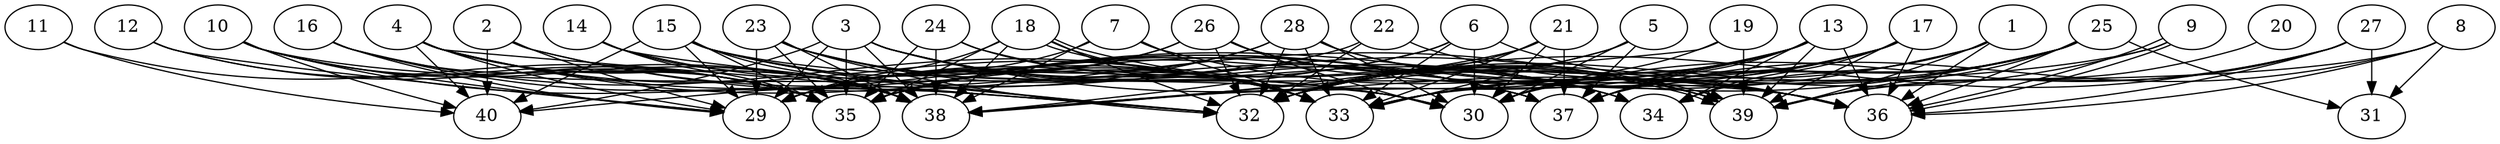 // DAG automatically generated by daggen at Thu Oct  3 14:06:48 2019
// ./daggen --dot -n 40 --ccr 0.4 --fat 0.9 --regular 0.9 --density 0.6 --mindata 5242880 --maxdata 52428800 
digraph G {
  1 [size="39511040", alpha="0.07", expect_size="15804416"] 
  1 -> 32 [size ="15804416"]
  1 -> 35 [size ="15804416"]
  1 -> 36 [size ="15804416"]
  1 -> 37 [size ="15804416"]
  1 -> 39 [size ="15804416"]
  2 [size="26872320", alpha="0.01", expect_size="10748928"] 
  2 -> 29 [size ="10748928"]
  2 -> 37 [size ="10748928"]
  2 -> 39 [size ="10748928"]
  2 -> 40 [size ="10748928"]
  3 [size="125440000", alpha="0.16", expect_size="50176000"] 
  3 -> 29 [size ="50176000"]
  3 -> 30 [size ="50176000"]
  3 -> 34 [size ="50176000"]
  3 -> 35 [size ="50176000"]
  3 -> 36 [size ="50176000"]
  3 -> 37 [size ="50176000"]
  3 -> 38 [size ="50176000"]
  3 -> 40 [size ="50176000"]
  4 [size="84318720", alpha="0.05", expect_size="33727488"] 
  4 -> 29 [size ="33727488"]
  4 -> 30 [size ="33727488"]
  4 -> 32 [size ="33727488"]
  4 -> 33 [size ="33727488"]
  4 -> 35 [size ="33727488"]
  4 -> 37 [size ="33727488"]
  4 -> 38 [size ="33727488"]
  4 -> 40 [size ="33727488"]
  5 [size="43048960", alpha="0.01", expect_size="17219584"] 
  5 -> 30 [size ="17219584"]
  5 -> 32 [size ="17219584"]
  5 -> 33 [size ="17219584"]
  5 -> 37 [size ="17219584"]
  6 [size="42216960", alpha="0.13", expect_size="16886784"] 
  6 -> 29 [size ="16886784"]
  6 -> 30 [size ="16886784"]
  6 -> 33 [size ="16886784"]
  6 -> 36 [size ="16886784"]
  6 -> 38 [size ="16886784"]
  7 [size="21634560", alpha="0.08", expect_size="8653824"] 
  7 -> 29 [size ="8653824"]
  7 -> 33 [size ="8653824"]
  7 -> 36 [size ="8653824"]
  7 -> 38 [size ="8653824"]
  8 [size="112770560", alpha="0.13", expect_size="45108224"] 
  8 -> 31 [size ="45108224"]
  8 -> 33 [size ="45108224"]
  8 -> 36 [size ="45108224"]
  8 -> 37 [size ="45108224"]
  9 [size="102983680", alpha="0.01", expect_size="41193472"] 
  9 -> 33 [size ="41193472"]
  9 -> 36 [size ="41193472"]
  9 -> 36 [size ="41193472"]
  9 -> 38 [size ="41193472"]
  10 [size="100915200", alpha="0.15", expect_size="40366080"] 
  10 -> 29 [size ="40366080"]
  10 -> 30 [size ="40366080"]
  10 -> 32 [size ="40366080"]
  10 -> 35 [size ="40366080"]
  10 -> 38 [size ="40366080"]
  10 -> 40 [size ="40366080"]
  11 [size="86330880", alpha="0.02", expect_size="34532352"] 
  11 -> 35 [size ="34532352"]
  11 -> 40 [size ="34532352"]
  12 [size="130278400", alpha="0.16", expect_size="52111360"] 
  12 -> 29 [size ="52111360"]
  12 -> 35 [size ="52111360"]
  12 -> 38 [size ="52111360"]
  13 [size="19486720", alpha="0.04", expect_size="7794688"] 
  13 -> 30 [size ="7794688"]
  13 -> 32 [size ="7794688"]
  13 -> 33 [size ="7794688"]
  13 -> 34 [size ="7794688"]
  13 -> 35 [size ="7794688"]
  13 -> 36 [size ="7794688"]
  13 -> 37 [size ="7794688"]
  13 -> 38 [size ="7794688"]
  13 -> 39 [size ="7794688"]
  14 [size="115187200", alpha="0.02", expect_size="46074880"] 
  14 -> 32 [size ="46074880"]
  14 -> 33 [size ="46074880"]
  14 -> 35 [size ="46074880"]
  14 -> 38 [size ="46074880"]
  15 [size="28316160", alpha="0.05", expect_size="11326464"] 
  15 -> 29 [size ="11326464"]
  15 -> 32 [size ="11326464"]
  15 -> 33 [size ="11326464"]
  15 -> 35 [size ="11326464"]
  15 -> 36 [size ="11326464"]
  15 -> 38 [size ="11326464"]
  15 -> 39 [size ="11326464"]
  15 -> 40 [size ="11326464"]
  16 [size="35783680", alpha="0.05", expect_size="14313472"] 
  16 -> 29 [size ="14313472"]
  16 -> 32 [size ="14313472"]
  16 -> 33 [size ="14313472"]
  16 -> 35 [size ="14313472"]
  17 [size="111068160", alpha="0.04", expect_size="44427264"] 
  17 -> 30 [size ="44427264"]
  17 -> 32 [size ="44427264"]
  17 -> 33 [size ="44427264"]
  17 -> 34 [size ="44427264"]
  17 -> 35 [size ="44427264"]
  17 -> 36 [size ="44427264"]
  17 -> 39 [size ="44427264"]
  18 [size="40176640", alpha="0.07", expect_size="16070656"] 
  18 -> 29 [size ="16070656"]
  18 -> 32 [size ="16070656"]
  18 -> 33 [size ="16070656"]
  18 -> 35 [size ="16070656"]
  18 -> 38 [size ="16070656"]
  18 -> 39 [size ="16070656"]
  18 -> 39 [size ="16070656"]
  19 [size="119180800", alpha="0.03", expect_size="47672320"] 
  19 -> 30 [size ="47672320"]
  19 -> 38 [size ="47672320"]
  19 -> 39 [size ="47672320"]
  20 [size="127078400", alpha="0.15", expect_size="50831360"] 
  20 -> 39 [size ="50831360"]
  21 [size="98434560", alpha="0.12", expect_size="39373824"] 
  21 -> 30 [size ="39373824"]
  21 -> 32 [size ="39373824"]
  21 -> 33 [size ="39373824"]
  21 -> 37 [size ="39373824"]
  21 -> 38 [size ="39373824"]
  22 [size="112637440", alpha="0.11", expect_size="45054976"] 
  22 -> 29 [size ="45054976"]
  22 -> 32 [size ="45054976"]
  22 -> 36 [size ="45054976"]
  23 [size="90744320", alpha="0.08", expect_size="36297728"] 
  23 -> 29 [size ="36297728"]
  23 -> 30 [size ="36297728"]
  23 -> 32 [size ="36297728"]
  23 -> 33 [size ="36297728"]
  23 -> 35 [size ="36297728"]
  23 -> 37 [size ="36297728"]
  23 -> 38 [size ="36297728"]
  24 [size="114227200", alpha="0.19", expect_size="45690880"] 
  24 -> 33 [size ="45690880"]
  24 -> 34 [size ="45690880"]
  24 -> 35 [size ="45690880"]
  24 -> 38 [size ="45690880"]
  25 [size="128581120", alpha="0.14", expect_size="51432448"] 
  25 -> 31 [size ="51432448"]
  25 -> 32 [size ="51432448"]
  25 -> 33 [size ="51432448"]
  25 -> 34 [size ="51432448"]
  25 -> 35 [size ="51432448"]
  25 -> 36 [size ="51432448"]
  25 -> 37 [size ="51432448"]
  25 -> 39 [size ="51432448"]
  26 [size="39206400", alpha="0.14", expect_size="15682560"] 
  26 -> 29 [size ="15682560"]
  26 -> 30 [size ="15682560"]
  26 -> 32 [size ="15682560"]
  26 -> 34 [size ="15682560"]
  26 -> 35 [size ="15682560"]
  26 -> 39 [size ="15682560"]
  27 [size="67420160", alpha="0.15", expect_size="26968064"] 
  27 -> 30 [size ="26968064"]
  27 -> 31 [size ="26968064"]
  27 -> 32 [size ="26968064"]
  27 -> 36 [size ="26968064"]
  27 -> 39 [size ="26968064"]
  28 [size="93486080", alpha="0.14", expect_size="37394432"] 
  28 -> 29 [size ="37394432"]
  28 -> 30 [size ="37394432"]
  28 -> 32 [size ="37394432"]
  28 -> 33 [size ="37394432"]
  28 -> 36 [size ="37394432"]
  28 -> 39 [size ="37394432"]
  28 -> 40 [size ="37394432"]
  29 [size="18652160", alpha="0.07", expect_size="7460864"] 
  30 [size="35317760", alpha="0.16", expect_size="14127104"] 
  31 [size="123532800", alpha="0.17", expect_size="49413120"] 
  32 [size="73779200", alpha="0.18", expect_size="29511680"] 
  33 [size="17781760", alpha="0.20", expect_size="7112704"] 
  34 [size="67878400", alpha="0.19", expect_size="27151360"] 
  35 [size="59351040", alpha="0.01", expect_size="23740416"] 
  36 [size="22144000", alpha="0.06", expect_size="8857600"] 
  37 [size="103331840", alpha="0.08", expect_size="41332736"] 
  38 [size="75520000", alpha="0.15", expect_size="30208000"] 
  39 [size="38366720", alpha="0.00", expect_size="15346688"] 
  40 [size="81753600", alpha="0.04", expect_size="32701440"] 
}

